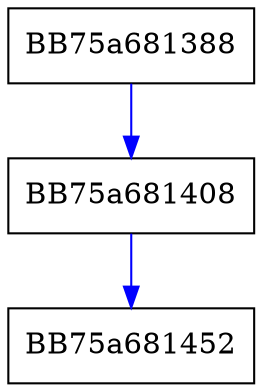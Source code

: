 digraph GetServiceStateStore {
  node [shape="box"];
  graph [splines=ortho];
  BB75a681388 -> BB75a681408 [color="blue"];
  BB75a681408 -> BB75a681452 [color="blue"];
}